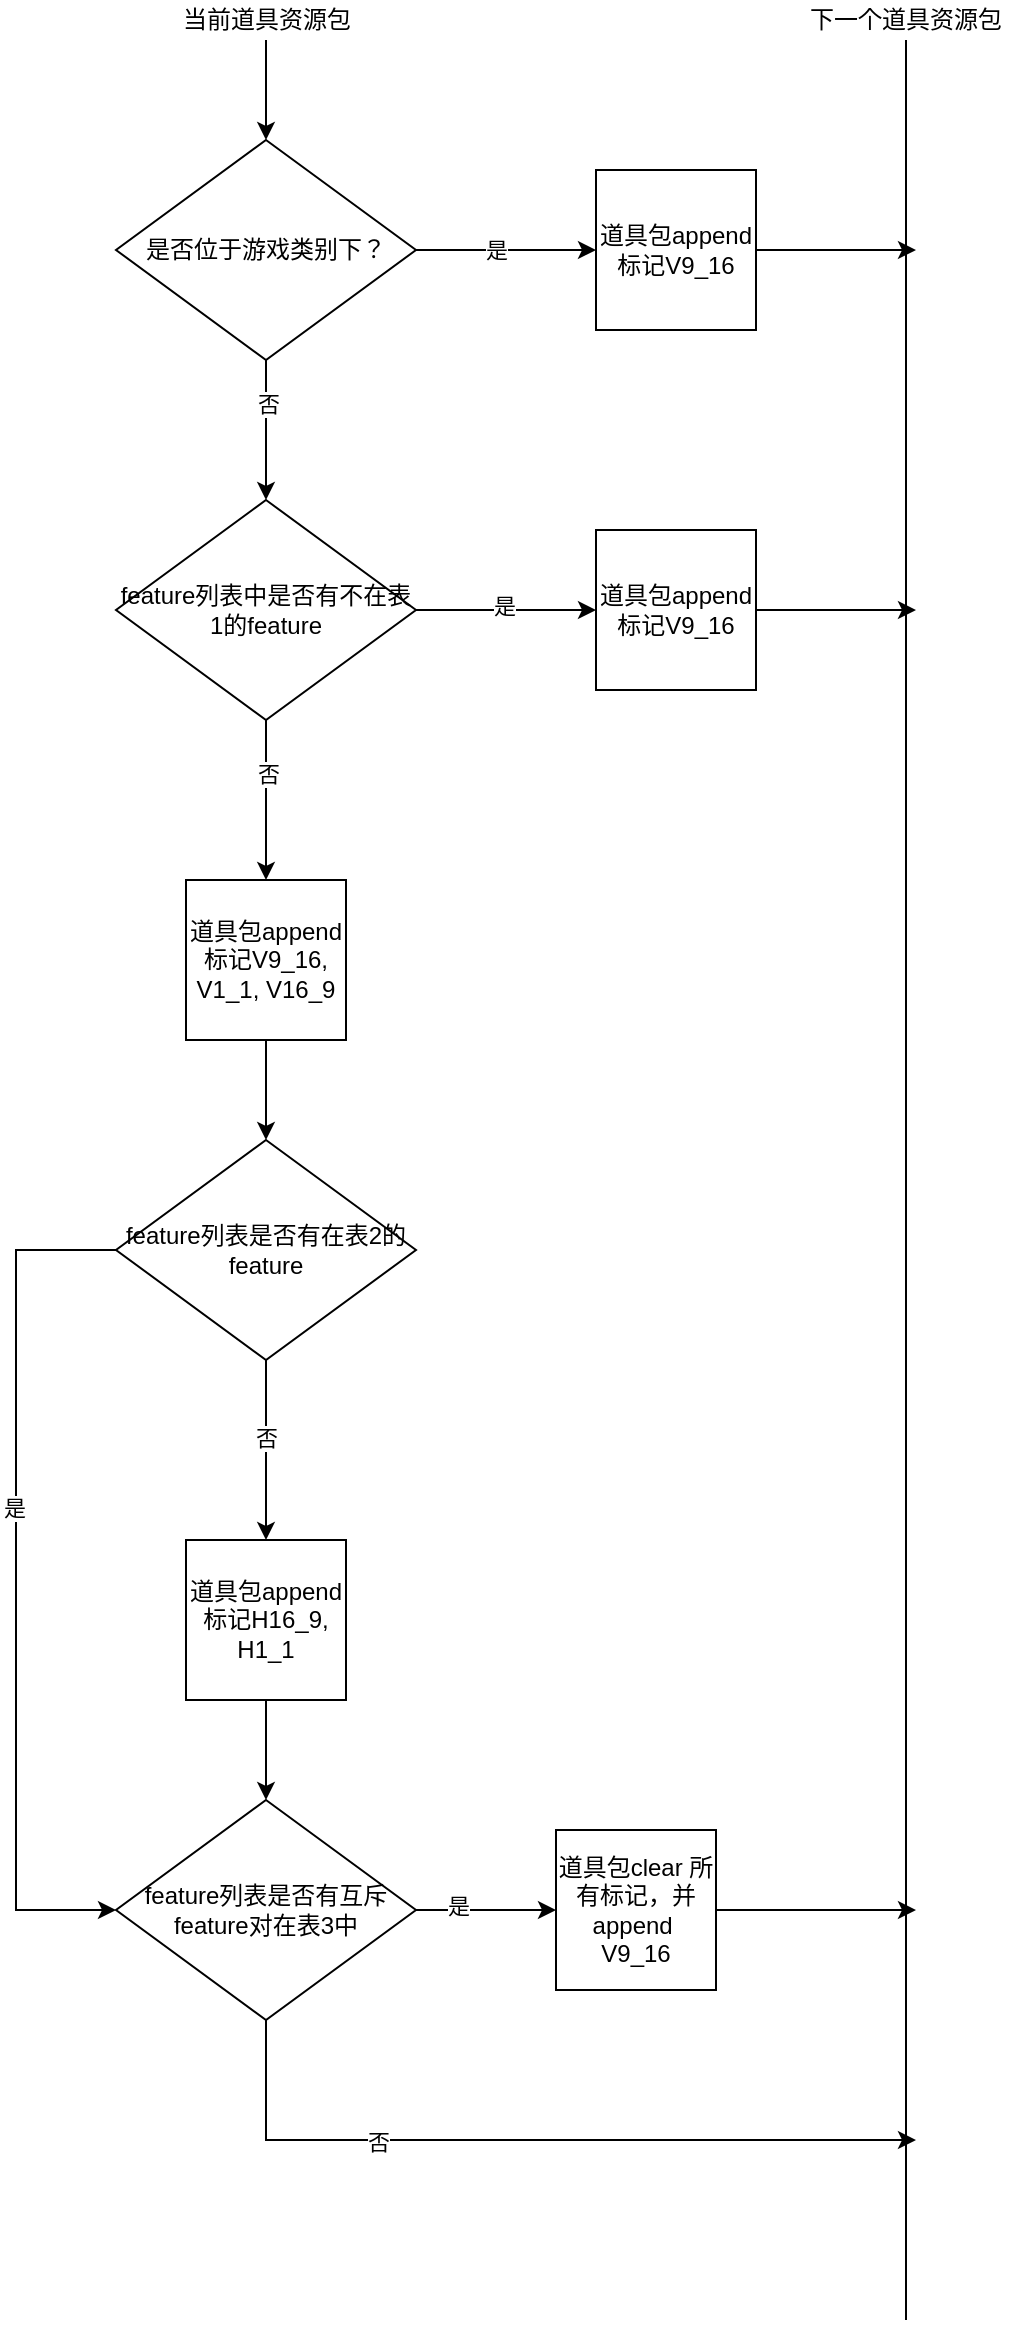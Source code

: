 <mxfile version="13.6.5" type="github">
  <diagram id="861Qlp4WnC5EKTWVeKDn" name="Page-1">
    <mxGraphModel dx="1298" dy="675" grid="1" gridSize="10" guides="1" tooltips="1" connect="1" arrows="1" fold="1" page="1" pageScale="1" pageWidth="827" pageHeight="1169" math="0" shadow="0">
      <root>
        <mxCell id="0" />
        <mxCell id="1" parent="0" />
        <mxCell id="KUwm9AszKlLBt9omMtEJ-1" style="edgeStyle=orthogonalEdgeStyle;rounded=0;orthogonalLoop=1;jettySize=auto;html=1;" parent="1" source="KUwm9AszKlLBt9omMtEJ-5" target="KUwm9AszKlLBt9omMtEJ-7" edge="1">
          <mxGeometry relative="1" as="geometry" />
        </mxCell>
        <mxCell id="KUwm9AszKlLBt9omMtEJ-2" value="是" style="edgeLabel;html=1;align=center;verticalAlign=middle;resizable=0;points=[];" parent="KUwm9AszKlLBt9omMtEJ-1" vertex="1" connectable="0">
          <mxGeometry x="-0.033" y="2" relative="1" as="geometry">
            <mxPoint as="offset" />
          </mxGeometry>
        </mxCell>
        <mxCell id="KUwm9AszKlLBt9omMtEJ-3" style="edgeStyle=orthogonalEdgeStyle;rounded=0;orthogonalLoop=1;jettySize=auto;html=1;" parent="1" source="KUwm9AszKlLBt9omMtEJ-5" target="KUwm9AszKlLBt9omMtEJ-18" edge="1">
          <mxGeometry relative="1" as="geometry" />
        </mxCell>
        <mxCell id="KUwm9AszKlLBt9omMtEJ-4" value="否" style="edgeLabel;html=1;align=center;verticalAlign=middle;resizable=0;points=[];" parent="KUwm9AszKlLBt9omMtEJ-3" vertex="1" connectable="0">
          <mxGeometry x="-0.336" y="1" relative="1" as="geometry">
            <mxPoint as="offset" />
          </mxGeometry>
        </mxCell>
        <mxCell id="KUwm9AszKlLBt9omMtEJ-5" value="feature列表中是否有不在表1的feature" style="rhombus;whiteSpace=wrap;html=1;" parent="1" vertex="1">
          <mxGeometry x="730" y="460" width="150" height="110" as="geometry" />
        </mxCell>
        <mxCell id="KUwm9AszKlLBt9omMtEJ-6" style="edgeStyle=orthogonalEdgeStyle;rounded=0;orthogonalLoop=1;jettySize=auto;html=1;" parent="1" source="KUwm9AszKlLBt9omMtEJ-7" edge="1">
          <mxGeometry relative="1" as="geometry">
            <mxPoint x="1130" y="515" as="targetPoint" />
          </mxGeometry>
        </mxCell>
        <mxCell id="KUwm9AszKlLBt9omMtEJ-7" value="道具包append标记V9_16" style="whiteSpace=wrap;html=1;aspect=fixed;" parent="1" vertex="1">
          <mxGeometry x="970" y="475" width="80" height="80" as="geometry" />
        </mxCell>
        <mxCell id="KUwm9AszKlLBt9omMtEJ-8" style="edgeStyle=orthogonalEdgeStyle;rounded=0;orthogonalLoop=1;jettySize=auto;html=1;" parent="1" source="KUwm9AszKlLBt9omMtEJ-28" target="KUwm9AszKlLBt9omMtEJ-5" edge="1">
          <mxGeometry relative="1" as="geometry" />
        </mxCell>
        <mxCell id="KUwm9AszKlLBt9omMtEJ-35" value="否" style="edgeLabel;html=1;align=center;verticalAlign=middle;resizable=0;points=[];" parent="KUwm9AszKlLBt9omMtEJ-8" vertex="1" connectable="0">
          <mxGeometry x="-0.386" y="1" relative="1" as="geometry">
            <mxPoint as="offset" />
          </mxGeometry>
        </mxCell>
        <mxCell id="KUwm9AszKlLBt9omMtEJ-9" value="当前道具资源包" style="text;html=1;strokeColor=none;fillColor=none;align=center;verticalAlign=middle;whiteSpace=wrap;rounded=0;" parent="1" vertex="1">
          <mxGeometry x="758.5" y="210" width="93" height="20" as="geometry" />
        </mxCell>
        <mxCell id="KUwm9AszKlLBt9omMtEJ-10" value="下一个道具资源包" style="text;html=1;strokeColor=none;fillColor=none;align=center;verticalAlign=middle;whiteSpace=wrap;rounded=0;" parent="1" vertex="1">
          <mxGeometry x="1070" y="210" width="110" height="20" as="geometry" />
        </mxCell>
        <mxCell id="KUwm9AszKlLBt9omMtEJ-11" value="" style="endArrow=none;html=1;entryX=0.5;entryY=1;entryDx=0;entryDy=0;" parent="1" target="KUwm9AszKlLBt9omMtEJ-10" edge="1">
          <mxGeometry width="50" height="50" relative="1" as="geometry">
            <mxPoint x="1125" y="1370" as="sourcePoint" />
            <mxPoint x="1190" y="520" as="targetPoint" />
          </mxGeometry>
        </mxCell>
        <mxCell id="KUwm9AszKlLBt9omMtEJ-12" style="edgeStyle=orthogonalEdgeStyle;rounded=0;orthogonalLoop=1;jettySize=auto;html=1;" parent="1" source="KUwm9AszKlLBt9omMtEJ-16" target="KUwm9AszKlLBt9omMtEJ-20" edge="1">
          <mxGeometry relative="1" as="geometry" />
        </mxCell>
        <mxCell id="KUwm9AszKlLBt9omMtEJ-13" value="否" style="edgeLabel;html=1;align=center;verticalAlign=middle;resizable=0;points=[];" parent="KUwm9AszKlLBt9omMtEJ-12" vertex="1" connectable="0">
          <mxGeometry x="-0.148" relative="1" as="geometry">
            <mxPoint as="offset" />
          </mxGeometry>
        </mxCell>
        <mxCell id="KUwm9AszKlLBt9omMtEJ-14" style="edgeStyle=orthogonalEdgeStyle;rounded=0;orthogonalLoop=1;jettySize=auto;html=1;entryX=0;entryY=0.5;entryDx=0;entryDy=0;exitX=0;exitY=0.5;exitDx=0;exitDy=0;" parent="1" source="KUwm9AszKlLBt9omMtEJ-16" target="KUwm9AszKlLBt9omMtEJ-25" edge="1">
          <mxGeometry relative="1" as="geometry">
            <Array as="points">
              <mxPoint x="680" y="835" />
              <mxPoint x="680" y="1165" />
            </Array>
          </mxGeometry>
        </mxCell>
        <mxCell id="KUwm9AszKlLBt9omMtEJ-15" value="是" style="edgeLabel;html=1;align=center;verticalAlign=middle;resizable=0;points=[];" parent="KUwm9AszKlLBt9omMtEJ-14" vertex="1" connectable="0">
          <mxGeometry x="-0.17" y="-1" relative="1" as="geometry">
            <mxPoint as="offset" />
          </mxGeometry>
        </mxCell>
        <mxCell id="KUwm9AszKlLBt9omMtEJ-16" value="feature列表是否有在表2的feature" style="rhombus;whiteSpace=wrap;html=1;" parent="1" vertex="1">
          <mxGeometry x="730" y="780" width="150" height="110" as="geometry" />
        </mxCell>
        <mxCell id="KUwm9AszKlLBt9omMtEJ-17" style="edgeStyle=orthogonalEdgeStyle;rounded=0;orthogonalLoop=1;jettySize=auto;html=1;" parent="1" source="KUwm9AszKlLBt9omMtEJ-18" target="KUwm9AszKlLBt9omMtEJ-16" edge="1">
          <mxGeometry relative="1" as="geometry" />
        </mxCell>
        <mxCell id="KUwm9AszKlLBt9omMtEJ-18" value="道具包append标记V9_16, V1_1, V16_9" style="whiteSpace=wrap;html=1;aspect=fixed;" parent="1" vertex="1">
          <mxGeometry x="765" y="650" width="80" height="80" as="geometry" />
        </mxCell>
        <mxCell id="KUwm9AszKlLBt9omMtEJ-19" style="edgeStyle=orthogonalEdgeStyle;rounded=0;orthogonalLoop=1;jettySize=auto;html=1;entryX=0.5;entryY=0;entryDx=0;entryDy=0;" parent="1" source="KUwm9AszKlLBt9omMtEJ-20" target="KUwm9AszKlLBt9omMtEJ-25" edge="1">
          <mxGeometry relative="1" as="geometry" />
        </mxCell>
        <mxCell id="KUwm9AszKlLBt9omMtEJ-20" value="道具包append标记H16_9, H1_1" style="whiteSpace=wrap;html=1;aspect=fixed;" parent="1" vertex="1">
          <mxGeometry x="765" y="980" width="80" height="80" as="geometry" />
        </mxCell>
        <mxCell id="KUwm9AszKlLBt9omMtEJ-21" style="edgeStyle=orthogonalEdgeStyle;rounded=0;orthogonalLoop=1;jettySize=auto;html=1;entryX=0;entryY=0.5;entryDx=0;entryDy=0;" parent="1" source="KUwm9AszKlLBt9omMtEJ-25" target="KUwm9AszKlLBt9omMtEJ-27" edge="1">
          <mxGeometry relative="1" as="geometry" />
        </mxCell>
        <mxCell id="KUwm9AszKlLBt9omMtEJ-22" value="是" style="edgeLabel;html=1;align=center;verticalAlign=middle;resizable=0;points=[];" parent="KUwm9AszKlLBt9omMtEJ-21" vertex="1" connectable="0">
          <mxGeometry x="-0.397" y="2" relative="1" as="geometry">
            <mxPoint as="offset" />
          </mxGeometry>
        </mxCell>
        <mxCell id="KUwm9AszKlLBt9omMtEJ-23" style="edgeStyle=orthogonalEdgeStyle;rounded=0;orthogonalLoop=1;jettySize=auto;html=1;exitX=0.5;exitY=1;exitDx=0;exitDy=0;" parent="1" source="KUwm9AszKlLBt9omMtEJ-25" edge="1">
          <mxGeometry relative="1" as="geometry">
            <mxPoint x="1130" y="1280" as="targetPoint" />
            <Array as="points">
              <mxPoint x="805" y="1280" />
              <mxPoint x="1130" y="1280" />
            </Array>
          </mxGeometry>
        </mxCell>
        <mxCell id="KUwm9AszKlLBt9omMtEJ-24" value="否" style="edgeLabel;html=1;align=center;verticalAlign=middle;resizable=0;points=[];" parent="KUwm9AszKlLBt9omMtEJ-23" vertex="1" connectable="0">
          <mxGeometry x="-0.645" y="47" relative="1" as="geometry">
            <mxPoint x="47" y="48" as="offset" />
          </mxGeometry>
        </mxCell>
        <mxCell id="KUwm9AszKlLBt9omMtEJ-25" value="feature列表是否有互斥feature对在表3中" style="rhombus;whiteSpace=wrap;html=1;" parent="1" vertex="1">
          <mxGeometry x="730" y="1110" width="150" height="110" as="geometry" />
        </mxCell>
        <mxCell id="KUwm9AszKlLBt9omMtEJ-26" style="edgeStyle=orthogonalEdgeStyle;rounded=0;orthogonalLoop=1;jettySize=auto;html=1;" parent="1" source="KUwm9AszKlLBt9omMtEJ-27" edge="1">
          <mxGeometry relative="1" as="geometry">
            <mxPoint x="1130" y="1165" as="targetPoint" />
          </mxGeometry>
        </mxCell>
        <mxCell id="KUwm9AszKlLBt9omMtEJ-27" value="道具包clear 所有标记，并append&amp;nbsp; V9_16" style="whiteSpace=wrap;html=1;aspect=fixed;" parent="1" vertex="1">
          <mxGeometry x="950" y="1125" width="80" height="80" as="geometry" />
        </mxCell>
        <mxCell id="KUwm9AszKlLBt9omMtEJ-31" style="edgeStyle=orthogonalEdgeStyle;rounded=0;orthogonalLoop=1;jettySize=auto;html=1;" parent="1" source="KUwm9AszKlLBt9omMtEJ-32" edge="1">
          <mxGeometry relative="1" as="geometry">
            <mxPoint x="1130" y="335.0" as="targetPoint" />
          </mxGeometry>
        </mxCell>
        <mxCell id="KUwm9AszKlLBt9omMtEJ-28" value="是否位于游戏类别下？" style="rhombus;whiteSpace=wrap;html=1;" parent="1" vertex="1">
          <mxGeometry x="730" y="280" width="150" height="110" as="geometry" />
        </mxCell>
        <mxCell id="KUwm9AszKlLBt9omMtEJ-29" style="edgeStyle=orthogonalEdgeStyle;rounded=0;orthogonalLoop=1;jettySize=auto;html=1;" parent="1" source="KUwm9AszKlLBt9omMtEJ-9" target="KUwm9AszKlLBt9omMtEJ-28" edge="1">
          <mxGeometry relative="1" as="geometry">
            <mxPoint x="811.5" y="230" as="sourcePoint" />
            <mxPoint x="805.0" y="460" as="targetPoint" />
          </mxGeometry>
        </mxCell>
        <mxCell id="KUwm9AszKlLBt9omMtEJ-32" value="道具包append标记V9_16" style="whiteSpace=wrap;html=1;aspect=fixed;" parent="1" vertex="1">
          <mxGeometry x="970" y="295" width="80" height="80" as="geometry" />
        </mxCell>
        <mxCell id="KUwm9AszKlLBt9omMtEJ-33" style="edgeStyle=orthogonalEdgeStyle;rounded=0;orthogonalLoop=1;jettySize=auto;html=1;" parent="1" source="KUwm9AszKlLBt9omMtEJ-28" target="KUwm9AszKlLBt9omMtEJ-32" edge="1">
          <mxGeometry relative="1" as="geometry">
            <mxPoint x="1130" y="335.0" as="targetPoint" />
            <mxPoint x="880.0" y="335.0" as="sourcePoint" />
          </mxGeometry>
        </mxCell>
        <mxCell id="KUwm9AszKlLBt9omMtEJ-34" value="是" style="edgeLabel;html=1;align=center;verticalAlign=middle;resizable=0;points=[];" parent="KUwm9AszKlLBt9omMtEJ-33" vertex="1" connectable="0">
          <mxGeometry x="-0.118" relative="1" as="geometry">
            <mxPoint as="offset" />
          </mxGeometry>
        </mxCell>
      </root>
    </mxGraphModel>
  </diagram>
</mxfile>
